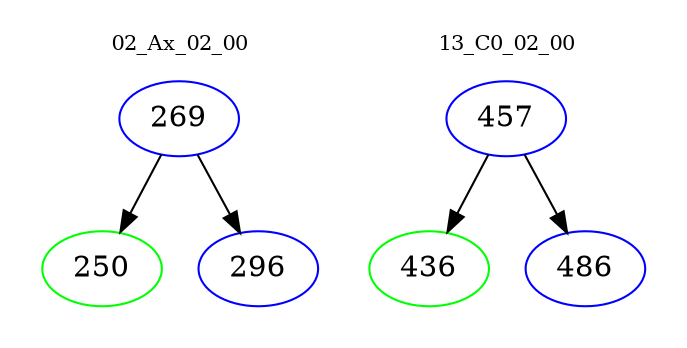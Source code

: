 digraph{
subgraph cluster_0 {
color = white
label = "02_Ax_02_00";
fontsize=10;
T0_269 [label="269", color="blue"]
T0_269 -> T0_250 [color="black"]
T0_250 [label="250", color="green"]
T0_269 -> T0_296 [color="black"]
T0_296 [label="296", color="blue"]
}
subgraph cluster_1 {
color = white
label = "13_C0_02_00";
fontsize=10;
T1_457 [label="457", color="blue"]
T1_457 -> T1_436 [color="black"]
T1_436 [label="436", color="green"]
T1_457 -> T1_486 [color="black"]
T1_486 [label="486", color="blue"]
}
}
